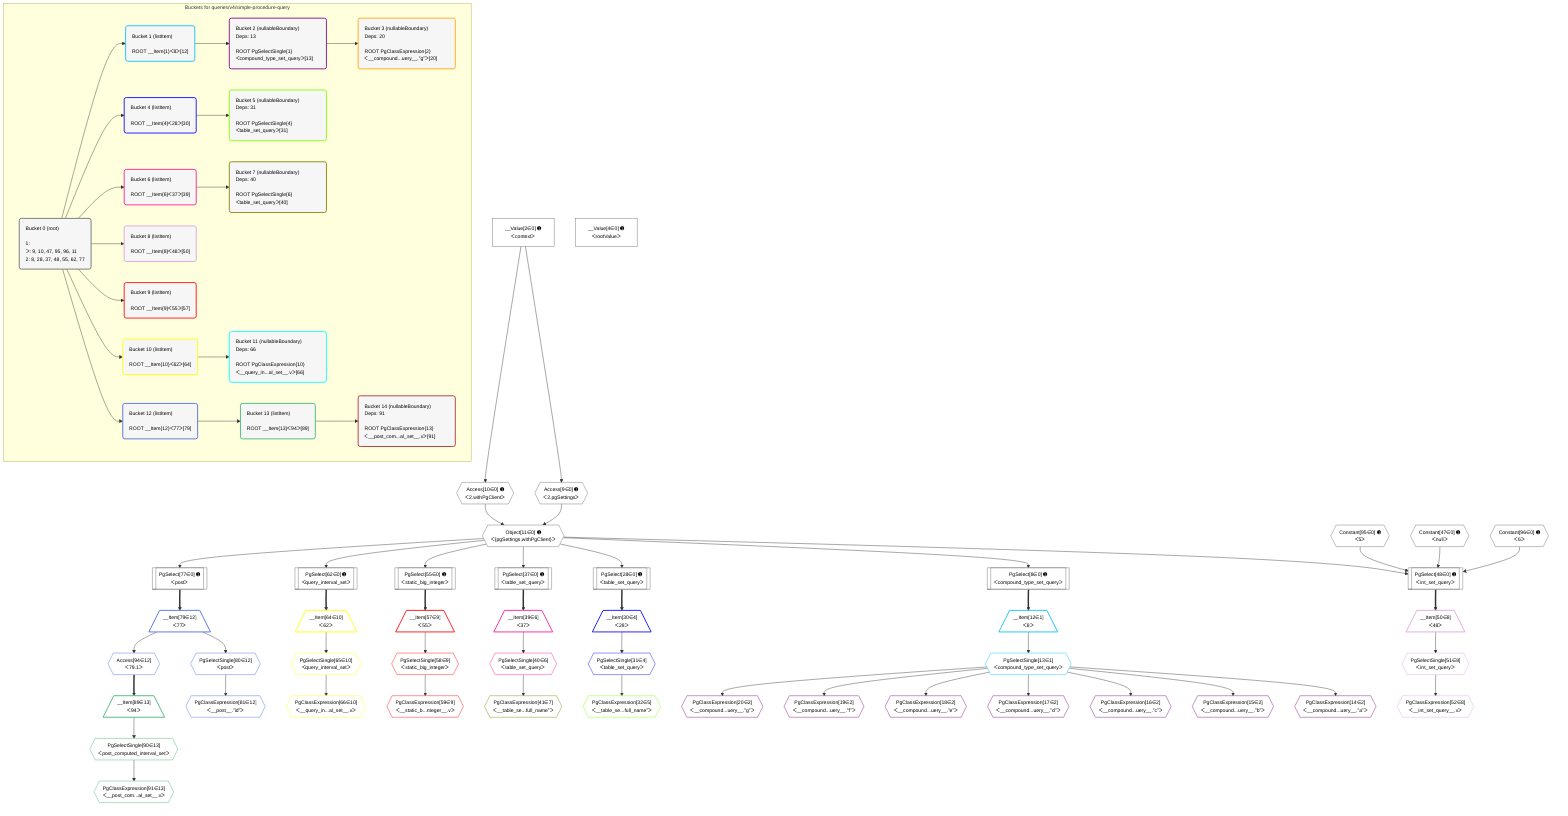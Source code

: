 %%{init: {'themeVariables': { 'fontSize': '12px'}}}%%
graph TD
    classDef path fill:#eee,stroke:#000,color:#000
    classDef plan fill:#fff,stroke-width:1px,color:#000
    classDef itemplan fill:#fff,stroke-width:2px,color:#000
    classDef unbatchedplan fill:#dff,stroke-width:1px,color:#000
    classDef sideeffectplan fill:#fcc,stroke-width:2px,color:#000
    classDef bucket fill:#f6f6f6,color:#000,stroke-width:2px,text-align:left


    %% plan dependencies
    PgSelect48[["PgSelect[48∈0] ➊<br />ᐸint_set_queryᐳ"]]:::plan
    Object11{{"Object[11∈0] ➊<br />ᐸ{pgSettings,withPgClient}ᐳ"}}:::plan
    Constant95{{"Constant[95∈0] ➊<br />ᐸ5ᐳ"}}:::plan
    Constant47{{"Constant[47∈0] ➊<br />ᐸnullᐳ"}}:::plan
    Constant96{{"Constant[96∈0] ➊<br />ᐸ6ᐳ"}}:::plan
    Object11 & Constant95 & Constant47 & Constant96 --> PgSelect48
    Access9{{"Access[9∈0] ➊<br />ᐸ2.pgSettingsᐳ"}}:::plan
    Access10{{"Access[10∈0] ➊<br />ᐸ2.withPgClientᐳ"}}:::plan
    Access9 & Access10 --> Object11
    PgSelect8[["PgSelect[8∈0] ➊<br />ᐸcompound_type_set_queryᐳ"]]:::plan
    Object11 --> PgSelect8
    __Value2["__Value[2∈0] ➊<br />ᐸcontextᐳ"]:::plan
    __Value2 --> Access9
    __Value2 --> Access10
    PgSelect28[["PgSelect[28∈0] ➊<br />ᐸtable_set_queryᐳ"]]:::plan
    Object11 --> PgSelect28
    PgSelect37[["PgSelect[37∈0] ➊<br />ᐸtable_set_queryᐳ"]]:::plan
    Object11 --> PgSelect37
    PgSelect55[["PgSelect[55∈0] ➊<br />ᐸstatic_big_integerᐳ"]]:::plan
    Object11 --> PgSelect55
    PgSelect62[["PgSelect[62∈0] ➊<br />ᐸquery_interval_setᐳ"]]:::plan
    Object11 --> PgSelect62
    PgSelect77[["PgSelect[77∈0] ➊<br />ᐸpostᐳ"]]:::plan
    Object11 --> PgSelect77
    __Value4["__Value[4∈0] ➊<br />ᐸrootValueᐳ"]:::plan
    __Item12[/"__Item[12∈1]<br />ᐸ8ᐳ"\]:::itemplan
    PgSelect8 ==> __Item12
    PgSelectSingle13{{"PgSelectSingle[13∈1]<br />ᐸcompound_type_set_queryᐳ"}}:::plan
    __Item12 --> PgSelectSingle13
    PgClassExpression14{{"PgClassExpression[14∈2]<br />ᐸ__compound...uery__.”a”ᐳ"}}:::plan
    PgSelectSingle13 --> PgClassExpression14
    PgClassExpression15{{"PgClassExpression[15∈2]<br />ᐸ__compound...uery__.”b”ᐳ"}}:::plan
    PgSelectSingle13 --> PgClassExpression15
    PgClassExpression16{{"PgClassExpression[16∈2]<br />ᐸ__compound...uery__.”c”ᐳ"}}:::plan
    PgSelectSingle13 --> PgClassExpression16
    PgClassExpression17{{"PgClassExpression[17∈2]<br />ᐸ__compound...uery__.”d”ᐳ"}}:::plan
    PgSelectSingle13 --> PgClassExpression17
    PgClassExpression18{{"PgClassExpression[18∈2]<br />ᐸ__compound...uery__.”e”ᐳ"}}:::plan
    PgSelectSingle13 --> PgClassExpression18
    PgClassExpression19{{"PgClassExpression[19∈2]<br />ᐸ__compound...uery__.”f”ᐳ"}}:::plan
    PgSelectSingle13 --> PgClassExpression19
    PgClassExpression20{{"PgClassExpression[20∈2]<br />ᐸ__compound...uery__.”g”ᐳ"}}:::plan
    PgSelectSingle13 --> PgClassExpression20
    __Item30[/"__Item[30∈4]<br />ᐸ28ᐳ"\]:::itemplan
    PgSelect28 ==> __Item30
    PgSelectSingle31{{"PgSelectSingle[31∈4]<br />ᐸtable_set_queryᐳ"}}:::plan
    __Item30 --> PgSelectSingle31
    PgClassExpression32{{"PgClassExpression[32∈5]<br />ᐸ__table_se...full_name”ᐳ"}}:::plan
    PgSelectSingle31 --> PgClassExpression32
    __Item39[/"__Item[39∈6]<br />ᐸ37ᐳ"\]:::itemplan
    PgSelect37 ==> __Item39
    PgSelectSingle40{{"PgSelectSingle[40∈6]<br />ᐸtable_set_queryᐳ"}}:::plan
    __Item39 --> PgSelectSingle40
    PgClassExpression41{{"PgClassExpression[41∈7]<br />ᐸ__table_se...full_name”ᐳ"}}:::plan
    PgSelectSingle40 --> PgClassExpression41
    __Item50[/"__Item[50∈8]<br />ᐸ48ᐳ"\]:::itemplan
    PgSelect48 ==> __Item50
    PgSelectSingle51{{"PgSelectSingle[51∈8]<br />ᐸint_set_queryᐳ"}}:::plan
    __Item50 --> PgSelectSingle51
    PgClassExpression52{{"PgClassExpression[52∈8]<br />ᐸ__int_set_query__.vᐳ"}}:::plan
    PgSelectSingle51 --> PgClassExpression52
    __Item57[/"__Item[57∈9]<br />ᐸ55ᐳ"\]:::itemplan
    PgSelect55 ==> __Item57
    PgSelectSingle58{{"PgSelectSingle[58∈9]<br />ᐸstatic_big_integerᐳ"}}:::plan
    __Item57 --> PgSelectSingle58
    PgClassExpression59{{"PgClassExpression[59∈9]<br />ᐸ__static_b...nteger__.vᐳ"}}:::plan
    PgSelectSingle58 --> PgClassExpression59
    __Item64[/"__Item[64∈10]<br />ᐸ62ᐳ"\]:::itemplan
    PgSelect62 ==> __Item64
    PgSelectSingle65{{"PgSelectSingle[65∈10]<br />ᐸquery_interval_setᐳ"}}:::plan
    __Item64 --> PgSelectSingle65
    PgClassExpression66{{"PgClassExpression[66∈10]<br />ᐸ__query_in...al_set__.vᐳ"}}:::plan
    PgSelectSingle65 --> PgClassExpression66
    __Item79[/"__Item[79∈12]<br />ᐸ77ᐳ"\]:::itemplan
    PgSelect77 ==> __Item79
    PgSelectSingle80{{"PgSelectSingle[80∈12]<br />ᐸpostᐳ"}}:::plan
    __Item79 --> PgSelectSingle80
    PgClassExpression81{{"PgClassExpression[81∈12]<br />ᐸ__post__.”id”ᐳ"}}:::plan
    PgSelectSingle80 --> PgClassExpression81
    Access94{{"Access[94∈12]<br />ᐸ79.1ᐳ"}}:::plan
    __Item79 --> Access94
    __Item89[/"__Item[89∈13]<br />ᐸ94ᐳ"\]:::itemplan
    Access94 ==> __Item89
    PgSelectSingle90{{"PgSelectSingle[90∈13]<br />ᐸpost_computed_interval_setᐳ"}}:::plan
    __Item89 --> PgSelectSingle90
    PgClassExpression91{{"PgClassExpression[91∈13]<br />ᐸ__post_com...al_set__.vᐳ"}}:::plan
    PgSelectSingle90 --> PgClassExpression91

    %% define steps

    subgraph "Buckets for queries/v4/simple-procedure-query"
    Bucket0("Bucket 0 (root)<br /><br />1: <br />ᐳ: 9, 10, 47, 95, 96, 11<br />2: 8, 28, 37, 48, 55, 62, 77"):::bucket
    classDef bucket0 stroke:#696969
    class Bucket0,__Value2,__Value4,PgSelect8,Access9,Access10,Object11,PgSelect28,PgSelect37,Constant47,PgSelect48,PgSelect55,PgSelect62,PgSelect77,Constant95,Constant96 bucket0
    Bucket1("Bucket 1 (listItem)<br /><br />ROOT __Item{1}ᐸ8ᐳ[12]"):::bucket
    classDef bucket1 stroke:#00bfff
    class Bucket1,__Item12,PgSelectSingle13 bucket1
    Bucket2("Bucket 2 (nullableBoundary)<br />Deps: 13<br /><br />ROOT PgSelectSingle{1}ᐸcompound_type_set_queryᐳ[13]"):::bucket
    classDef bucket2 stroke:#7f007f
    class Bucket2,PgClassExpression14,PgClassExpression15,PgClassExpression16,PgClassExpression17,PgClassExpression18,PgClassExpression19,PgClassExpression20 bucket2
    Bucket3("Bucket 3 (nullableBoundary)<br />Deps: 20<br /><br />ROOT PgClassExpression{2}ᐸ__compound...uery__.”g”ᐳ[20]"):::bucket
    classDef bucket3 stroke:#ffa500
    class Bucket3 bucket3
    Bucket4("Bucket 4 (listItem)<br /><br />ROOT __Item{4}ᐸ28ᐳ[30]"):::bucket
    classDef bucket4 stroke:#0000ff
    class Bucket4,__Item30,PgSelectSingle31 bucket4
    Bucket5("Bucket 5 (nullableBoundary)<br />Deps: 31<br /><br />ROOT PgSelectSingle{4}ᐸtable_set_queryᐳ[31]"):::bucket
    classDef bucket5 stroke:#7fff00
    class Bucket5,PgClassExpression32 bucket5
    Bucket6("Bucket 6 (listItem)<br /><br />ROOT __Item{6}ᐸ37ᐳ[39]"):::bucket
    classDef bucket6 stroke:#ff1493
    class Bucket6,__Item39,PgSelectSingle40 bucket6
    Bucket7("Bucket 7 (nullableBoundary)<br />Deps: 40<br /><br />ROOT PgSelectSingle{6}ᐸtable_set_queryᐳ[40]"):::bucket
    classDef bucket7 stroke:#808000
    class Bucket7,PgClassExpression41 bucket7
    Bucket8("Bucket 8 (listItem)<br /><br />ROOT __Item{8}ᐸ48ᐳ[50]"):::bucket
    classDef bucket8 stroke:#dda0dd
    class Bucket8,__Item50,PgSelectSingle51,PgClassExpression52 bucket8
    Bucket9("Bucket 9 (listItem)<br /><br />ROOT __Item{9}ᐸ55ᐳ[57]"):::bucket
    classDef bucket9 stroke:#ff0000
    class Bucket9,__Item57,PgSelectSingle58,PgClassExpression59 bucket9
    Bucket10("Bucket 10 (listItem)<br /><br />ROOT __Item{10}ᐸ62ᐳ[64]"):::bucket
    classDef bucket10 stroke:#ffff00
    class Bucket10,__Item64,PgSelectSingle65,PgClassExpression66 bucket10
    Bucket11("Bucket 11 (nullableBoundary)<br />Deps: 66<br /><br />ROOT PgClassExpression{10}ᐸ__query_in...al_set__.vᐳ[66]"):::bucket
    classDef bucket11 stroke:#00ffff
    class Bucket11 bucket11
    Bucket12("Bucket 12 (listItem)<br /><br />ROOT __Item{12}ᐸ77ᐳ[79]"):::bucket
    classDef bucket12 stroke:#4169e1
    class Bucket12,__Item79,PgSelectSingle80,PgClassExpression81,Access94 bucket12
    Bucket13("Bucket 13 (listItem)<br /><br />ROOT __Item{13}ᐸ94ᐳ[89]"):::bucket
    classDef bucket13 stroke:#3cb371
    class Bucket13,__Item89,PgSelectSingle90,PgClassExpression91 bucket13
    Bucket14("Bucket 14 (nullableBoundary)<br />Deps: 91<br /><br />ROOT PgClassExpression{13}ᐸ__post_com...al_set__.vᐳ[91]"):::bucket
    classDef bucket14 stroke:#a52a2a
    class Bucket14 bucket14
    Bucket0 --> Bucket1 & Bucket4 & Bucket6 & Bucket8 & Bucket9 & Bucket10 & Bucket12
    Bucket1 --> Bucket2
    Bucket2 --> Bucket3
    Bucket4 --> Bucket5
    Bucket6 --> Bucket7
    Bucket10 --> Bucket11
    Bucket12 --> Bucket13
    Bucket13 --> Bucket14
    end